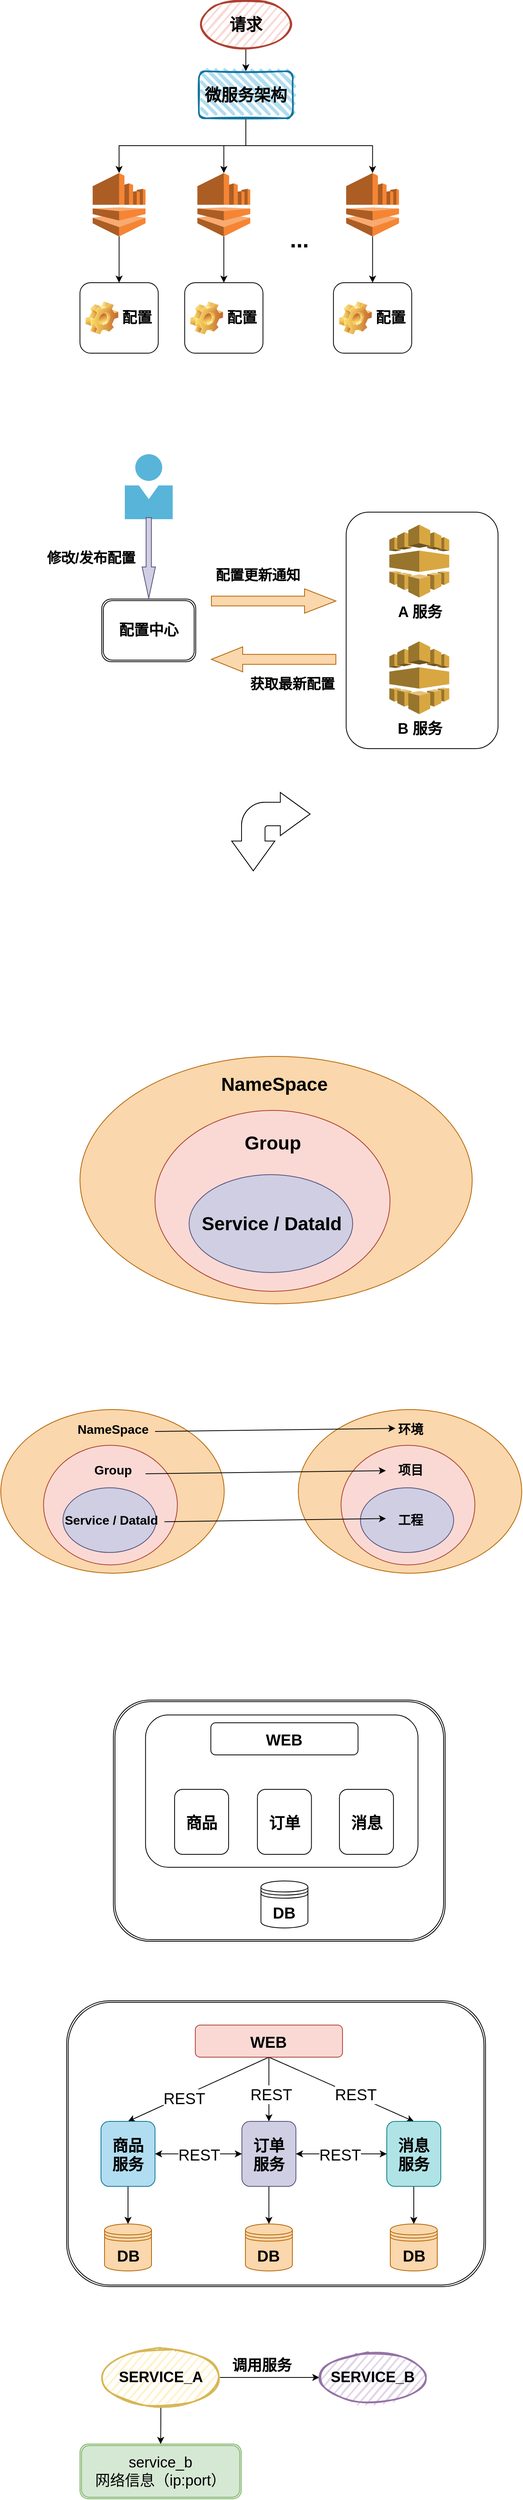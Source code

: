 <mxfile version="13.6.9" type="device"><diagram id="oMBmH7H-JEdgPL00IQE-" name="第 1 页"><mxGraphModel dx="1422" dy="755" grid="0" gridSize="10" guides="1" tooltips="1" connect="1" arrows="1" fold="1" page="1" pageScale="1" pageWidth="827" pageHeight="1169" math="0" shadow="0"><root><mxCell id="0"/><mxCell id="1" parent="0"/><mxCell id="YhHy2fQj4hqWgtQcCRlg-1" value="" style="shape=ext;double=1;rounded=1;whiteSpace=wrap;html=1;fontSize=20;fontStyle=1" vertex="1" parent="1"><mxGeometry x="210.84" y="2370" width="423.71" height="308" as="geometry"/></mxCell><mxCell id="YhHy2fQj4hqWgtQcCRlg-2" value="" style="rounded=1;whiteSpace=wrap;html=1;fontSize=20;fontStyle=1" vertex="1" parent="1"><mxGeometry x="251.88" y="2389" width="348" height="194.5" as="geometry"/></mxCell><mxCell id="YhHy2fQj4hqWgtQcCRlg-3" value="" style="rounded=1;whiteSpace=wrap;html=1;" vertex="1" parent="1"><mxGeometry x="508.13" y="853" width="194" height="302" as="geometry"/></mxCell><mxCell id="YhHy2fQj4hqWgtQcCRlg-4" style="edgeStyle=orthogonalEdgeStyle;rounded=0;orthogonalLoop=1;jettySize=auto;html=1;exitX=0.5;exitY=1;exitDx=0;exitDy=0;entryX=0.5;entryY=0;entryDx=0;entryDy=0;" edge="1" parent="1" source="YhHy2fQj4hqWgtQcCRlg-5" target="YhHy2fQj4hqWgtQcCRlg-9"><mxGeometry relative="1" as="geometry"/></mxCell><mxCell id="YhHy2fQj4hqWgtQcCRlg-5" value="&lt;font style=&quot;font-size: 21px&quot;&gt;&lt;b&gt;请求&lt;/b&gt;&lt;/font&gt;" style="ellipse;whiteSpace=wrap;html=1;strokeWidth=2;fillWeight=2;hachureGap=8;fillColor=#fad9d5;fillStyle=dots;sketch=1;strokeColor=#ae4132;" vertex="1" parent="1"><mxGeometry x="320" y="200" width="120" height="60" as="geometry"/></mxCell><mxCell id="YhHy2fQj4hqWgtQcCRlg-6" style="edgeStyle=orthogonalEdgeStyle;rounded=0;orthogonalLoop=1;jettySize=auto;html=1;exitX=0.5;exitY=1;exitDx=0;exitDy=0;entryX=0.5;entryY=0;entryDx=0;entryDy=0;entryPerimeter=0;" edge="1" parent="1" source="YhHy2fQj4hqWgtQcCRlg-9" target="YhHy2fQj4hqWgtQcCRlg-12"><mxGeometry relative="1" as="geometry"/></mxCell><mxCell id="YhHy2fQj4hqWgtQcCRlg-7" style="edgeStyle=orthogonalEdgeStyle;rounded=0;orthogonalLoop=1;jettySize=auto;html=1;exitX=0.5;exitY=1;exitDx=0;exitDy=0;entryX=0.5;entryY=0;entryDx=0;entryDy=0;entryPerimeter=0;" edge="1" parent="1" source="YhHy2fQj4hqWgtQcCRlg-9" target="YhHy2fQj4hqWgtQcCRlg-14"><mxGeometry relative="1" as="geometry"/></mxCell><mxCell id="YhHy2fQj4hqWgtQcCRlg-8" style="edgeStyle=orthogonalEdgeStyle;rounded=0;orthogonalLoop=1;jettySize=auto;html=1;exitX=0.5;exitY=1;exitDx=0;exitDy=0;" edge="1" parent="1" source="YhHy2fQj4hqWgtQcCRlg-9" target="YhHy2fQj4hqWgtQcCRlg-16"><mxGeometry relative="1" as="geometry"/></mxCell><mxCell id="YhHy2fQj4hqWgtQcCRlg-9" value="&lt;font style=&quot;font-size: 21px&quot;&gt;&lt;b&gt;微服务架构&lt;/b&gt;&lt;/font&gt;" style="rounded=1;whiteSpace=wrap;html=1;strokeWidth=2;fillWeight=4;hachureGap=8;hachureAngle=45;fillColor=#b1ddf0;sketch=1;strokeColor=#10739e;" vertex="1" parent="1"><mxGeometry x="320" y="290" width="120" height="60" as="geometry"/></mxCell><mxCell id="YhHy2fQj4hqWgtQcCRlg-10" value="&lt;font style=&quot;font-size: 19px&quot;&gt;配置&lt;/font&gt;" style="label;whiteSpace=wrap;html=1;image=img/clipart/Gear_128x128.png" vertex="1" parent="1"><mxGeometry x="168.13" y="560" width="100" height="90" as="geometry"/></mxCell><mxCell id="YhHy2fQj4hqWgtQcCRlg-11" style="edgeStyle=orthogonalEdgeStyle;rounded=0;orthogonalLoop=1;jettySize=auto;html=1;exitX=0.5;exitY=1;exitDx=0;exitDy=0;exitPerimeter=0;" edge="1" parent="1" source="YhHy2fQj4hqWgtQcCRlg-12" target="YhHy2fQj4hqWgtQcCRlg-10"><mxGeometry relative="1" as="geometry"/></mxCell><mxCell id="YhHy2fQj4hqWgtQcCRlg-12" value="" style="outlineConnect=0;dashed=0;verticalLabelPosition=bottom;verticalAlign=top;align=center;html=1;shape=mxgraph.aws3.kinesis;fillColor=#F58534;gradientColor=none;" vertex="1" parent="1"><mxGeometry x="184.38" y="420" width="67.5" height="81" as="geometry"/></mxCell><mxCell id="YhHy2fQj4hqWgtQcCRlg-13" style="edgeStyle=orthogonalEdgeStyle;rounded=0;orthogonalLoop=1;jettySize=auto;html=1;exitX=0.5;exitY=1;exitDx=0;exitDy=0;exitPerimeter=0;entryX=0.5;entryY=0;entryDx=0;entryDy=0;" edge="1" parent="1" source="YhHy2fQj4hqWgtQcCRlg-14" target="YhHy2fQj4hqWgtQcCRlg-17"><mxGeometry relative="1" as="geometry"/></mxCell><mxCell id="YhHy2fQj4hqWgtQcCRlg-14" value="" style="outlineConnect=0;dashed=0;verticalLabelPosition=bottom;verticalAlign=top;align=center;html=1;shape=mxgraph.aws3.kinesis;fillColor=#F58534;gradientColor=none;" vertex="1" parent="1"><mxGeometry x="318.13" y="420" width="67.5" height="81" as="geometry"/></mxCell><mxCell id="YhHy2fQj4hqWgtQcCRlg-15" style="edgeStyle=orthogonalEdgeStyle;rounded=0;orthogonalLoop=1;jettySize=auto;html=1;exitX=0.5;exitY=1;exitDx=0;exitDy=0;exitPerimeter=0;entryX=0.5;entryY=0;entryDx=0;entryDy=0;" edge="1" parent="1" source="YhHy2fQj4hqWgtQcCRlg-16" target="YhHy2fQj4hqWgtQcCRlg-18"><mxGeometry relative="1" as="geometry"/></mxCell><mxCell id="YhHy2fQj4hqWgtQcCRlg-16" value="" style="outlineConnect=0;dashed=0;verticalLabelPosition=bottom;verticalAlign=top;align=center;html=1;shape=mxgraph.aws3.kinesis;fillColor=#F58534;gradientColor=none;" vertex="1" parent="1"><mxGeometry x="508.13" y="420" width="67.5" height="81" as="geometry"/></mxCell><mxCell id="YhHy2fQj4hqWgtQcCRlg-17" value="&lt;font style=&quot;font-size: 19px&quot;&gt;配置&lt;/font&gt;" style="label;whiteSpace=wrap;html=1;image=img/clipart/Gear_128x128.png" vertex="1" parent="1"><mxGeometry x="301.88" y="560" width="100" height="90" as="geometry"/></mxCell><mxCell id="YhHy2fQj4hqWgtQcCRlg-18" value="&lt;font style=&quot;font-size: 19px&quot;&gt;配置&lt;/font&gt;" style="label;whiteSpace=wrap;html=1;image=img/clipart/Gear_128x128.png" vertex="1" parent="1"><mxGeometry x="491.88" y="560" width="100" height="90" as="geometry"/></mxCell><mxCell id="YhHy2fQj4hqWgtQcCRlg-19" value="&lt;font style=&quot;font-size: 29px&quot;&gt;&lt;b&gt;...&lt;/b&gt;&lt;/font&gt;" style="text;html=1;align=center;verticalAlign=middle;resizable=0;points=[];autosize=1;" vertex="1" parent="1"><mxGeometry x="428.13" y="490" width="40" height="30" as="geometry"/></mxCell><mxCell id="YhHy2fQj4hqWgtQcCRlg-20" value="" style="aspect=fixed;html=1;points=[];align=center;image;fontSize=12;image=img/lib/mscae/Person.svg;" vertex="1" parent="1"><mxGeometry x="225.29" y="779" width="61.42" height="83" as="geometry"/></mxCell><mxCell id="YhHy2fQj4hqWgtQcCRlg-21" value="&lt;font style=&quot;font-size: 19px&quot;&gt;&lt;b&gt;配置中心&lt;/b&gt;&lt;/font&gt;" style="shape=ext;double=1;rounded=1;whiteSpace=wrap;html=1;" vertex="1" parent="1"><mxGeometry x="196" y="964" width="120" height="80" as="geometry"/></mxCell><mxCell id="YhHy2fQj4hqWgtQcCRlg-22" value="" style="outlineConnect=0;dashed=0;verticalLabelPosition=bottom;verticalAlign=top;align=center;html=1;shape=mxgraph.aws3.elastic_transcoder;fillColor=#D9A741;gradientColor=none;" vertex="1" parent="1"><mxGeometry x="563.3" y="869" width="76.5" height="93" as="geometry"/></mxCell><mxCell id="YhHy2fQj4hqWgtQcCRlg-23" value="&lt;font style=&quot;font-size: 19px&quot;&gt;&lt;b&gt;A 服务&lt;/b&gt;&lt;/font&gt;" style="text;html=1;align=center;verticalAlign=middle;resizable=0;points=[];autosize=1;" vertex="1" parent="1"><mxGeometry x="568.55" y="971" width="66" height="20" as="geometry"/></mxCell><mxCell id="YhHy2fQj4hqWgtQcCRlg-24" value="" style="outlineConnect=0;dashed=0;verticalLabelPosition=bottom;verticalAlign=top;align=center;html=1;shape=mxgraph.aws3.elastic_transcoder;fillColor=#D9A741;gradientColor=none;" vertex="1" parent="1"><mxGeometry x="563.3" y="1018" width="76.5" height="93" as="geometry"/></mxCell><mxCell id="YhHy2fQj4hqWgtQcCRlg-25" value="&lt;font style=&quot;font-size: 19px&quot;&gt;&lt;b&gt;B 服务&lt;/b&gt;&lt;/font&gt;" style="text;html=1;align=center;verticalAlign=middle;resizable=0;points=[];autosize=1;" vertex="1" parent="1"><mxGeometry x="568.55" y="1120" width="67" height="20" as="geometry"/></mxCell><mxCell id="YhHy2fQj4hqWgtQcCRlg-26" value="" style="html=1;shadow=0;dashed=0;align=center;verticalAlign=middle;shape=mxgraph.arrows2.arrow;dy=0.6;dx=40;direction=south;notch=0;fillColor=#d0cee2;strokeColor=#56517e;" vertex="1" parent="1"><mxGeometry x="247.5" y="860" width="17" height="103" as="geometry"/></mxCell><mxCell id="YhHy2fQj4hqWgtQcCRlg-27" value="&lt;font style=&quot;font-size: 18px&quot;&gt;&lt;b&gt;修改/发布配置&lt;/b&gt;&lt;/font&gt;" style="text;html=1;align=center;verticalAlign=middle;resizable=0;points=[];autosize=1;" vertex="1" parent="1"><mxGeometry x="120" y="901.5" width="123" height="20" as="geometry"/></mxCell><mxCell id="YhHy2fQj4hqWgtQcCRlg-28" value="" style="html=1;shadow=0;dashed=0;align=center;verticalAlign=middle;shape=mxgraph.arrows2.arrow;dy=0.6;dx=40;flipH=1;notch=0;fillColor=#fad7ac;strokeColor=#b46504;" vertex="1" parent="1"><mxGeometry x="336" y="1025" width="159" height="32" as="geometry"/></mxCell><mxCell id="YhHy2fQj4hqWgtQcCRlg-29" value="" style="html=1;shadow=0;dashed=0;align=center;verticalAlign=middle;shape=mxgraph.arrows2.arrow;dy=0.6;dx=40;notch=0;fillColor=#fad7ac;strokeColor=#b46504;" vertex="1" parent="1"><mxGeometry x="336" y="951" width="159" height="31" as="geometry"/></mxCell><mxCell id="YhHy2fQj4hqWgtQcCRlg-30" value="&lt;font style=&quot;font-size: 18px&quot;&gt;&lt;b&gt;配置更新通知&lt;/b&gt;&lt;/font&gt;" style="text;html=1;align=center;verticalAlign=middle;resizable=0;points=[];autosize=1;" vertex="1" parent="1"><mxGeometry x="336" y="924" width="118" height="20" as="geometry"/></mxCell><mxCell id="YhHy2fQj4hqWgtQcCRlg-31" value="&lt;font style=&quot;font-size: 18px&quot;&gt;&lt;b&gt;获取最新配置&lt;/b&gt;&lt;/font&gt;" style="text;html=1;align=center;verticalAlign=middle;resizable=0;points=[];autosize=1;" vertex="1" parent="1"><mxGeometry x="380" y="1063" width="118" height="20" as="geometry"/></mxCell><mxCell id="YhHy2fQj4hqWgtQcCRlg-32" value="" style="html=1;shadow=0;dashed=0;align=center;verticalAlign=middle;shape=mxgraph.arrows2.bendDoubleArrow;dy=15;dx=38;arrowHead=55;rounded=1;" vertex="1" parent="1"><mxGeometry x="362" y="1211" width="100" height="100" as="geometry"/></mxCell><mxCell id="YhHy2fQj4hqWgtQcCRlg-33" value="" style="html=1;shadow=0;dashed=0;align=center;verticalAlign=middle;shape=mxgraph.arrows2.bendDoubleArrow;dy=15;dx=38;arrowHead=55;rounded=1;" vertex="1" parent="1"><mxGeometry x="362" y="1211" width="100" height="100" as="geometry"/></mxCell><mxCell id="YhHy2fQj4hqWgtQcCRlg-34" value="" style="ellipse;whiteSpace=wrap;html=1;fillColor=#fad7ac;strokeColor=#b46504;" vertex="1" parent="1"><mxGeometry x="168.13" y="1548" width="501" height="316" as="geometry"/></mxCell><mxCell id="YhHy2fQj4hqWgtQcCRlg-35" value="" style="ellipse;whiteSpace=wrap;html=1;fillColor=#fad9d5;strokeColor=#ae4132;" vertex="1" parent="1"><mxGeometry x="264" y="1617" width="300.13" height="231" as="geometry"/></mxCell><mxCell id="YhHy2fQj4hqWgtQcCRlg-36" value="" style="ellipse;whiteSpace=wrap;html=1;fillColor=#d0cee2;strokeColor=#56517e;" vertex="1" parent="1"><mxGeometry x="307.5" y="1699" width="209" height="125" as="geometry"/></mxCell><mxCell id="YhHy2fQj4hqWgtQcCRlg-37" value="&lt;font style=&quot;font-size: 24px&quot;&gt;&lt;b&gt;NameSpace&lt;/b&gt;&lt;/font&gt;" style="text;html=1;align=center;verticalAlign=middle;resizable=0;points=[];autosize=1;" vertex="1" parent="1"><mxGeometry x="342.5" y="1573" width="146" height="22" as="geometry"/></mxCell><mxCell id="YhHy2fQj4hqWgtQcCRlg-38" value="&lt;font style=&quot;font-size: 24px&quot;&gt;&lt;b&gt;Group&lt;/b&gt;&lt;/font&gt;" style="text;html=1;align=center;verticalAlign=middle;resizable=0;points=[];autosize=1;" vertex="1" parent="1"><mxGeometry x="373.06" y="1648" width="82" height="22" as="geometry"/></mxCell><mxCell id="YhHy2fQj4hqWgtQcCRlg-39" value="&lt;font style=&quot;font-size: 24px&quot;&gt;&lt;b&gt;Service / DataId&amp;nbsp;&lt;/b&gt;&lt;/font&gt;" style="text;html=1;align=center;verticalAlign=middle;resizable=0;points=[];autosize=1;" vertex="1" parent="1"><mxGeometry x="318" y="1750.5" width="195" height="22" as="geometry"/></mxCell><mxCell id="YhHy2fQj4hqWgtQcCRlg-40" value="" style="group;fontSize=16;fontStyle=1" vertex="1" connectable="0" parent="1"><mxGeometry x="67" y="1999" width="285.37" height="209" as="geometry"/></mxCell><mxCell id="YhHy2fQj4hqWgtQcCRlg-41" value="" style="ellipse;whiteSpace=wrap;html=1;fillColor=#fad7ac;strokeColor=#b46504;fontSize=16;fontStyle=1" vertex="1" parent="YhHy2fQj4hqWgtQcCRlg-40"><mxGeometry width="285.37" height="209" as="geometry"/></mxCell><mxCell id="YhHy2fQj4hqWgtQcCRlg-42" value="" style="ellipse;whiteSpace=wrap;html=1;fillColor=#fad9d5;strokeColor=#ae4132;fontSize=16;fontStyle=1" vertex="1" parent="YhHy2fQj4hqWgtQcCRlg-40"><mxGeometry x="54.608" y="45.636" width="170.954" height="152.782" as="geometry"/></mxCell><mxCell id="YhHy2fQj4hqWgtQcCRlg-43" value="" style="ellipse;whiteSpace=wrap;html=1;fillColor=#d0cee2;strokeColor=#56517e;fontSize=16;fontStyle=1" vertex="1" parent="YhHy2fQj4hqWgtQcCRlg-40"><mxGeometry x="79.385" y="99.87" width="119.047" height="82.674" as="geometry"/></mxCell><mxCell id="YhHy2fQj4hqWgtQcCRlg-44" value="&lt;font style=&quot;font-size: 16px;&quot;&gt;&lt;span style=&quot;font-size: 16px;&quot;&gt;NameSpace&lt;/span&gt;&lt;/font&gt;" style="text;html=1;align=center;verticalAlign=middle;resizable=0;points=[];autosize=1;fontSize=16;fontStyle=1" vertex="1" parent="YhHy2fQj4hqWgtQcCRlg-40"><mxGeometry x="92.181" y="13.005" width="101" height="23" as="geometry"/></mxCell><mxCell id="YhHy2fQj4hqWgtQcCRlg-45" value="&lt;font style=&quot;font-size: 16px;&quot;&gt;&lt;span style=&quot;font-size: 16px;&quot;&gt;Group&lt;/span&gt;&lt;/font&gt;" style="text;html=1;align=center;verticalAlign=middle;resizable=0;points=[];autosize=1;fontSize=16;fontStyle=1" vertex="1" parent="YhHy2fQj4hqWgtQcCRlg-40"><mxGeometry x="113.688" y="65.999" width="58" height="23" as="geometry"/></mxCell><mxCell id="YhHy2fQj4hqWgtQcCRlg-46" value="&lt;font style=&quot;font-size: 16px;&quot;&gt;&lt;span style=&quot;font-size: 16px;&quot;&gt;Service / DataId&amp;nbsp;&lt;/span&gt;&lt;/font&gt;" style="text;html=1;align=center;verticalAlign=middle;resizable=0;points=[];autosize=1;fontSize=16;fontStyle=1" vertex="1" parent="YhHy2fQj4hqWgtQcCRlg-40"><mxGeometry x="75.686" y="129.712" width="134" height="23" as="geometry"/></mxCell><mxCell id="YhHy2fQj4hqWgtQcCRlg-47" value="" style="group;fontSize=16;fontStyle=1" vertex="1" connectable="0" parent="1"><mxGeometry x="447" y="1999" width="285.37" height="209" as="geometry"/></mxCell><mxCell id="YhHy2fQj4hqWgtQcCRlg-48" value="" style="ellipse;whiteSpace=wrap;html=1;fillColor=#fad7ac;strokeColor=#b46504;fontSize=16;fontStyle=1" vertex="1" parent="YhHy2fQj4hqWgtQcCRlg-47"><mxGeometry width="285.37" height="209" as="geometry"/></mxCell><mxCell id="YhHy2fQj4hqWgtQcCRlg-49" value="" style="ellipse;whiteSpace=wrap;html=1;fillColor=#fad9d5;strokeColor=#ae4132;fontSize=16;fontStyle=1" vertex="1" parent="YhHy2fQj4hqWgtQcCRlg-47"><mxGeometry x="54.608" y="45.636" width="170.954" height="152.782" as="geometry"/></mxCell><mxCell id="YhHy2fQj4hqWgtQcCRlg-50" value="" style="ellipse;whiteSpace=wrap;html=1;fillColor=#d0cee2;strokeColor=#56517e;fontSize=16;fontStyle=1" vertex="1" parent="YhHy2fQj4hqWgtQcCRlg-47"><mxGeometry x="79.385" y="99.87" width="119.047" height="82.674" as="geometry"/></mxCell><mxCell id="YhHy2fQj4hqWgtQcCRlg-51" value="环境" style="text;html=1;align=center;verticalAlign=middle;resizable=0;points=[];autosize=1;fontSize=16;fontStyle=1" vertex="1" parent="YhHy2fQj4hqWgtQcCRlg-47"><mxGeometry x="122.181" y="13.005" width="42" height="23" as="geometry"/></mxCell><mxCell id="YhHy2fQj4hqWgtQcCRlg-52" value="&lt;font style=&quot;font-size: 16px&quot;&gt;&lt;span style=&quot;font-size: 16px&quot;&gt;项目&lt;/span&gt;&lt;/font&gt;" style="text;html=1;align=center;verticalAlign=middle;resizable=0;points=[];autosize=1;fontSize=16;fontStyle=1" vertex="1" parent="YhHy2fQj4hqWgtQcCRlg-47"><mxGeometry x="121.688" y="65.999" width="42" height="23" as="geometry"/></mxCell><mxCell id="YhHy2fQj4hqWgtQcCRlg-53" value="&lt;font style=&quot;font-size: 16px&quot;&gt;&lt;span style=&quot;font-size: 16px&quot;&gt;工程&lt;/span&gt;&lt;/font&gt;" style="text;html=1;align=center;verticalAlign=middle;resizable=0;points=[];autosize=1;fontSize=16;fontStyle=1" vertex="1" parent="YhHy2fQj4hqWgtQcCRlg-47"><mxGeometry x="121.686" y="129.712" width="42" height="23" as="geometry"/></mxCell><mxCell id="YhHy2fQj4hqWgtQcCRlg-54" value="" style="endArrow=classic;html=1;fontSize=16;exitX=1.038;exitY=0.652;exitDx=0;exitDy=0;exitPerimeter=0;" edge="1" parent="YhHy2fQj4hqWgtQcCRlg-47"><mxGeometry width="50" height="50" relative="1" as="geometry"><mxPoint x="-171.001" y="143.211" as="sourcePoint"/><mxPoint x="112" y="139.21" as="targetPoint"/></mxGeometry></mxCell><mxCell id="YhHy2fQj4hqWgtQcCRlg-55" value="" style="endArrow=classic;html=1;fontSize=16;exitX=1.038;exitY=0.652;exitDx=0;exitDy=0;exitPerimeter=0;entryX=0.043;entryY=0.478;entryDx=0;entryDy=0;entryPerimeter=0;" edge="1" parent="1" source="YhHy2fQj4hqWgtQcCRlg-44" target="YhHy2fQj4hqWgtQcCRlg-51"><mxGeometry width="50" height="50" relative="1" as="geometry"><mxPoint x="387" y="2097" as="sourcePoint"/><mxPoint x="437" y="2047" as="targetPoint"/></mxGeometry></mxCell><mxCell id="YhHy2fQj4hqWgtQcCRlg-56" value="" style="endArrow=classic;html=1;fontSize=16;exitX=1.038;exitY=0.652;exitDx=0;exitDy=0;exitPerimeter=0;entryX=0.043;entryY=0.478;entryDx=0;entryDy=0;entryPerimeter=0;" edge="1" parent="1"><mxGeometry width="50" height="50" relative="1" as="geometry"><mxPoint x="251.879" y="2081.001" as="sourcePoint"/><mxPoint x="558.847" y="2076.999" as="targetPoint"/></mxGeometry></mxCell><mxCell id="YhHy2fQj4hqWgtQcCRlg-57" value="WEB" style="rounded=1;whiteSpace=wrap;html=1;fontSize=20;fontStyle=1" vertex="1" parent="1"><mxGeometry x="335.29" y="2399" width="188" height="41" as="geometry"/></mxCell><mxCell id="YhHy2fQj4hqWgtQcCRlg-58" value="商品" style="rounded=1;whiteSpace=wrap;html=1;fontSize=20;fontStyle=1" vertex="1" parent="1"><mxGeometry x="289" y="2484" width="69" height="83" as="geometry"/></mxCell><mxCell id="YhHy2fQj4hqWgtQcCRlg-59" value="订单" style="rounded=1;whiteSpace=wrap;html=1;fontSize=20;fontStyle=1" vertex="1" parent="1"><mxGeometry x="394.79" y="2484" width="69" height="83" as="geometry"/></mxCell><mxCell id="YhHy2fQj4hqWgtQcCRlg-60" value="消息" style="rounded=1;whiteSpace=wrap;html=1;fontSize=20;fontStyle=1" vertex="1" parent="1"><mxGeometry x="499.55" y="2484" width="69" height="83" as="geometry"/></mxCell><mxCell id="YhHy2fQj4hqWgtQcCRlg-61" value="DB" style="shape=datastore;whiteSpace=wrap;html=1;fontSize=20;fontStyle=1" vertex="1" parent="1"><mxGeometry x="399.29" y="2601" width="60" height="60" as="geometry"/></mxCell><mxCell id="YhHy2fQj4hqWgtQcCRlg-62" value="" style="shape=ext;double=1;rounded=1;whiteSpace=wrap;html=1;fontSize=20;fontStyle=1" vertex="1" parent="1"><mxGeometry x="151.13" y="2754" width="535" height="365" as="geometry"/></mxCell><mxCell id="YhHy2fQj4hqWgtQcCRlg-63" style="rounded=0;orthogonalLoop=1;jettySize=auto;html=1;exitX=0.5;exitY=1;exitDx=0;exitDy=0;entryX=0.5;entryY=0;entryDx=0;entryDy=0;fontSize=20;" edge="1" parent="1" source="YhHy2fQj4hqWgtQcCRlg-69" target="YhHy2fQj4hqWgtQcCRlg-72"><mxGeometry relative="1" as="geometry"/></mxCell><mxCell id="YhHy2fQj4hqWgtQcCRlg-64" value="REST" style="edgeLabel;html=1;align=center;verticalAlign=middle;resizable=0;points=[];fontSize=20;" vertex="1" connectable="0" parent="YhHy2fQj4hqWgtQcCRlg-63"><mxGeometry x="0.216" y="2" relative="1" as="geometry"><mxPoint as="offset"/></mxGeometry></mxCell><mxCell id="YhHy2fQj4hqWgtQcCRlg-65" style="edgeStyle=none;rounded=0;orthogonalLoop=1;jettySize=auto;html=1;exitX=0.5;exitY=1;exitDx=0;exitDy=0;entryX=0.5;entryY=0;entryDx=0;entryDy=0;fontSize=20;" edge="1" parent="1" source="YhHy2fQj4hqWgtQcCRlg-69" target="YhHy2fQj4hqWgtQcCRlg-77"><mxGeometry relative="1" as="geometry"/></mxCell><mxCell id="YhHy2fQj4hqWgtQcCRlg-66" value="REST" style="edgeLabel;html=1;align=center;verticalAlign=middle;resizable=0;points=[];fontSize=20;" vertex="1" connectable="0" parent="YhHy2fQj4hqWgtQcCRlg-65"><mxGeometry x="-0.441" y="-2" relative="1" as="geometry"><mxPoint x="3.83" y="23.95" as="offset"/></mxGeometry></mxCell><mxCell id="YhHy2fQj4hqWgtQcCRlg-67" style="edgeStyle=none;rounded=0;orthogonalLoop=1;jettySize=auto;html=1;exitX=0.5;exitY=1;exitDx=0;exitDy=0;entryX=0.5;entryY=0;entryDx=0;entryDy=0;fontSize=20;" edge="1" parent="1" source="YhHy2fQj4hqWgtQcCRlg-69" target="YhHy2fQj4hqWgtQcCRlg-81"><mxGeometry relative="1" as="geometry"/></mxCell><mxCell id="YhHy2fQj4hqWgtQcCRlg-68" value="REST" style="edgeLabel;html=1;align=center;verticalAlign=middle;resizable=0;points=[];fontSize=20;" vertex="1" connectable="0" parent="YhHy2fQj4hqWgtQcCRlg-67"><mxGeometry x="-0.323" relative="1" as="geometry"><mxPoint x="47.47" y="19.05" as="offset"/></mxGeometry></mxCell><mxCell id="YhHy2fQj4hqWgtQcCRlg-69" value="WEB" style="rounded=1;whiteSpace=wrap;html=1;fontSize=20;fontStyle=1;fillColor=#fad9d5;strokeColor=#ae4132;" vertex="1" parent="1"><mxGeometry x="315.45" y="2785" width="188" height="41" as="geometry"/></mxCell><mxCell id="YhHy2fQj4hqWgtQcCRlg-70" style="edgeStyle=none;rounded=0;orthogonalLoop=1;jettySize=auto;html=1;exitX=0.5;exitY=1;exitDx=0;exitDy=0;entryX=0.5;entryY=0;entryDx=0;entryDy=0;fontSize=20;" edge="1" parent="1" source="YhHy2fQj4hqWgtQcCRlg-72" target="YhHy2fQj4hqWgtQcCRlg-82"><mxGeometry relative="1" as="geometry"/></mxCell><mxCell id="YhHy2fQj4hqWgtQcCRlg-71" style="rounded=0;orthogonalLoop=1;jettySize=auto;html=1;exitX=1;exitY=0.5;exitDx=0;exitDy=0;entryX=0;entryY=0.5;entryDx=0;entryDy=0;fontSize=20;" edge="1" parent="1" source="YhHy2fQj4hqWgtQcCRlg-72" target="YhHy2fQj4hqWgtQcCRlg-77"><mxGeometry relative="1" as="geometry"/></mxCell><mxCell id="YhHy2fQj4hqWgtQcCRlg-72" value="商品&lt;br&gt;服务" style="rounded=1;whiteSpace=wrap;html=1;fontSize=20;fontStyle=1;fillColor=#b1ddf0;strokeColor=#10739e;" vertex="1" parent="1"><mxGeometry x="195.0" y="2908" width="69" height="83" as="geometry"/></mxCell><mxCell id="YhHy2fQj4hqWgtQcCRlg-73" style="edgeStyle=none;rounded=0;orthogonalLoop=1;jettySize=auto;html=1;exitX=0.5;exitY=1;exitDx=0;exitDy=0;entryX=0.5;entryY=0;entryDx=0;entryDy=0;fontSize=20;" edge="1" parent="1" source="YhHy2fQj4hqWgtQcCRlg-77" target="YhHy2fQj4hqWgtQcCRlg-83"><mxGeometry relative="1" as="geometry"/></mxCell><mxCell id="YhHy2fQj4hqWgtQcCRlg-74" style="edgeStyle=none;rounded=0;orthogonalLoop=1;jettySize=auto;html=1;exitX=0;exitY=0.5;exitDx=0;exitDy=0;entryX=1;entryY=0.5;entryDx=0;entryDy=0;fontSize=20;" edge="1" parent="1" source="YhHy2fQj4hqWgtQcCRlg-77" target="YhHy2fQj4hqWgtQcCRlg-72"><mxGeometry relative="1" as="geometry"/></mxCell><mxCell id="YhHy2fQj4hqWgtQcCRlg-75" value="REST" style="edgeLabel;html=1;align=center;verticalAlign=middle;resizable=0;points=[];fontSize=20;" vertex="1" connectable="0" parent="YhHy2fQj4hqWgtQcCRlg-74"><mxGeometry x="0.657" y="2" relative="1" as="geometry"><mxPoint x="37.05" y="-2" as="offset"/></mxGeometry></mxCell><mxCell id="YhHy2fQj4hqWgtQcCRlg-76" style="edgeStyle=none;rounded=0;orthogonalLoop=1;jettySize=auto;html=1;exitX=1;exitY=0.5;exitDx=0;exitDy=0;entryX=0;entryY=0.5;entryDx=0;entryDy=0;fontSize=20;" edge="1" parent="1" source="YhHy2fQj4hqWgtQcCRlg-77" target="YhHy2fQj4hqWgtQcCRlg-81"><mxGeometry relative="1" as="geometry"/></mxCell><mxCell id="YhHy2fQj4hqWgtQcCRlg-77" value="订单&lt;br&gt;服务" style="rounded=1;whiteSpace=wrap;html=1;fontSize=20;fontStyle=1;fillColor=#d0cee2;strokeColor=#56517e;" vertex="1" parent="1"><mxGeometry x="374.95" y="2908" width="69" height="83" as="geometry"/></mxCell><mxCell id="YhHy2fQj4hqWgtQcCRlg-78" style="edgeStyle=none;rounded=0;orthogonalLoop=1;jettySize=auto;html=1;exitX=0.5;exitY=1;exitDx=0;exitDy=0;entryX=0.5;entryY=0;entryDx=0;entryDy=0;fontSize=20;" edge="1" parent="1" source="YhHy2fQj4hqWgtQcCRlg-81" target="YhHy2fQj4hqWgtQcCRlg-84"><mxGeometry relative="1" as="geometry"/></mxCell><mxCell id="YhHy2fQj4hqWgtQcCRlg-79" style="edgeStyle=none;rounded=0;orthogonalLoop=1;jettySize=auto;html=1;exitX=0;exitY=0.5;exitDx=0;exitDy=0;fontSize=20;" edge="1" parent="1" source="YhHy2fQj4hqWgtQcCRlg-81" target="YhHy2fQj4hqWgtQcCRlg-77"><mxGeometry relative="1" as="geometry"/></mxCell><mxCell id="YhHy2fQj4hqWgtQcCRlg-80" value="REST" style="edgeLabel;html=1;align=center;verticalAlign=middle;resizable=0;points=[];fontSize=20;" vertex="1" connectable="0" parent="YhHy2fQj4hqWgtQcCRlg-79"><mxGeometry x="0.586" relative="1" as="geometry"><mxPoint x="31.55" as="offset"/></mxGeometry></mxCell><mxCell id="YhHy2fQj4hqWgtQcCRlg-81" value="消息&lt;br&gt;服务" style="rounded=1;whiteSpace=wrap;html=1;fontSize=20;fontStyle=1;fillColor=#b0e3e6;strokeColor=#0e8088;" vertex="1" parent="1"><mxGeometry x="560.0" y="2908" width="69" height="83" as="geometry"/></mxCell><mxCell id="YhHy2fQj4hqWgtQcCRlg-82" value="DB" style="shape=datastore;whiteSpace=wrap;html=1;fontSize=20;fontStyle=1;fillColor=#fad7ac;strokeColor=#b46504;" vertex="1" parent="1"><mxGeometry x="199.5" y="3039" width="60" height="60" as="geometry"/></mxCell><mxCell id="YhHy2fQj4hqWgtQcCRlg-83" value="DB" style="shape=datastore;whiteSpace=wrap;html=1;fontSize=20;fontStyle=1;fillColor=#fad7ac;strokeColor=#b46504;" vertex="1" parent="1"><mxGeometry x="379.45" y="3039" width="60" height="60" as="geometry"/></mxCell><mxCell id="YhHy2fQj4hqWgtQcCRlg-84" value="DB" style="shape=datastore;whiteSpace=wrap;html=1;fontSize=20;fontStyle=1;fillColor=#fad7ac;strokeColor=#b46504;" vertex="1" parent="1"><mxGeometry x="564.5" y="3039" width="60" height="60" as="geometry"/></mxCell><mxCell id="YhHy2fQj4hqWgtQcCRlg-88" style="edgeStyle=orthogonalEdgeStyle;rounded=0;orthogonalLoop=1;jettySize=auto;html=1;exitX=0.5;exitY=1;exitDx=0;exitDy=0;entryX=0.5;entryY=0;entryDx=0;entryDy=0;fontSize=19;" edge="1" parent="1" source="YhHy2fQj4hqWgtQcCRlg-85" target="YhHy2fQj4hqWgtQcCRlg-87"><mxGeometry relative="1" as="geometry"/></mxCell><mxCell id="YhHy2fQj4hqWgtQcCRlg-89" style="edgeStyle=orthogonalEdgeStyle;rounded=0;orthogonalLoop=1;jettySize=auto;html=1;exitX=1;exitY=0.5;exitDx=0;exitDy=0;entryX=0;entryY=0.5;entryDx=0;entryDy=0;fontSize=19;" edge="1" parent="1" source="YhHy2fQj4hqWgtQcCRlg-85" target="YhHy2fQj4hqWgtQcCRlg-86"><mxGeometry relative="1" as="geometry"/></mxCell><mxCell id="YhHy2fQj4hqWgtQcCRlg-85" value="SERVICE_A" style="ellipse;whiteSpace=wrap;html=1;strokeWidth=2;fillWeight=2;hachureGap=8;fillColor=#fff2cc;fillStyle=dots;sketch=1;strokeColor=#d6b656;fontSize=19;fontStyle=1" vertex="1" parent="1"><mxGeometry x="196" y="3200" width="150.84" height="70" as="geometry"/></mxCell><mxCell id="YhHy2fQj4hqWgtQcCRlg-86" value="SERVICE_B" style="ellipse;whiteSpace=wrap;html=1;strokeWidth=2;fillWeight=2;hachureGap=8;fillColor=#e1d5e7;fillStyle=dots;sketch=1;strokeColor=#9673a6;fontSize=19;fontStyle=1" vertex="1" parent="1"><mxGeometry x="473.88" y="3205" width="136" height="60" as="geometry"/></mxCell><mxCell id="YhHy2fQj4hqWgtQcCRlg-87" value="service_b &lt;br&gt;网络信息（ip:port）" style="shape=ext;double=1;rounded=1;whiteSpace=wrap;html=1;fontSize=19;fillColor=#d5e8d4;strokeColor=#82b366;" vertex="1" parent="1"><mxGeometry x="168.13" y="3320" width="206.05" height="70" as="geometry"/></mxCell><mxCell id="YhHy2fQj4hqWgtQcCRlg-90" value="&lt;b&gt;调用服务&lt;/b&gt;" style="text;html=1;align=center;verticalAlign=middle;resizable=0;points=[];autosize=1;fontSize=19;" vertex="1" parent="1"><mxGeometry x="355" y="3205" width="90" height="30" as="geometry"/></mxCell></root></mxGraphModel></diagram></mxfile>